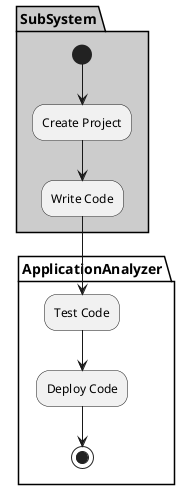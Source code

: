 @startuml

partition "ApplicationAnalyzer" {

}

partition SubSystem  #cccccc {
  (*) --> "Create Project"
  --> "Write Code"
}

partition "ApplicationAnalyzer" {
  "Write Code" --> "Test Code"
  "Test Code" --> "Deploy Code"
  "Deploy Code" --> (*)
}

@enduml
